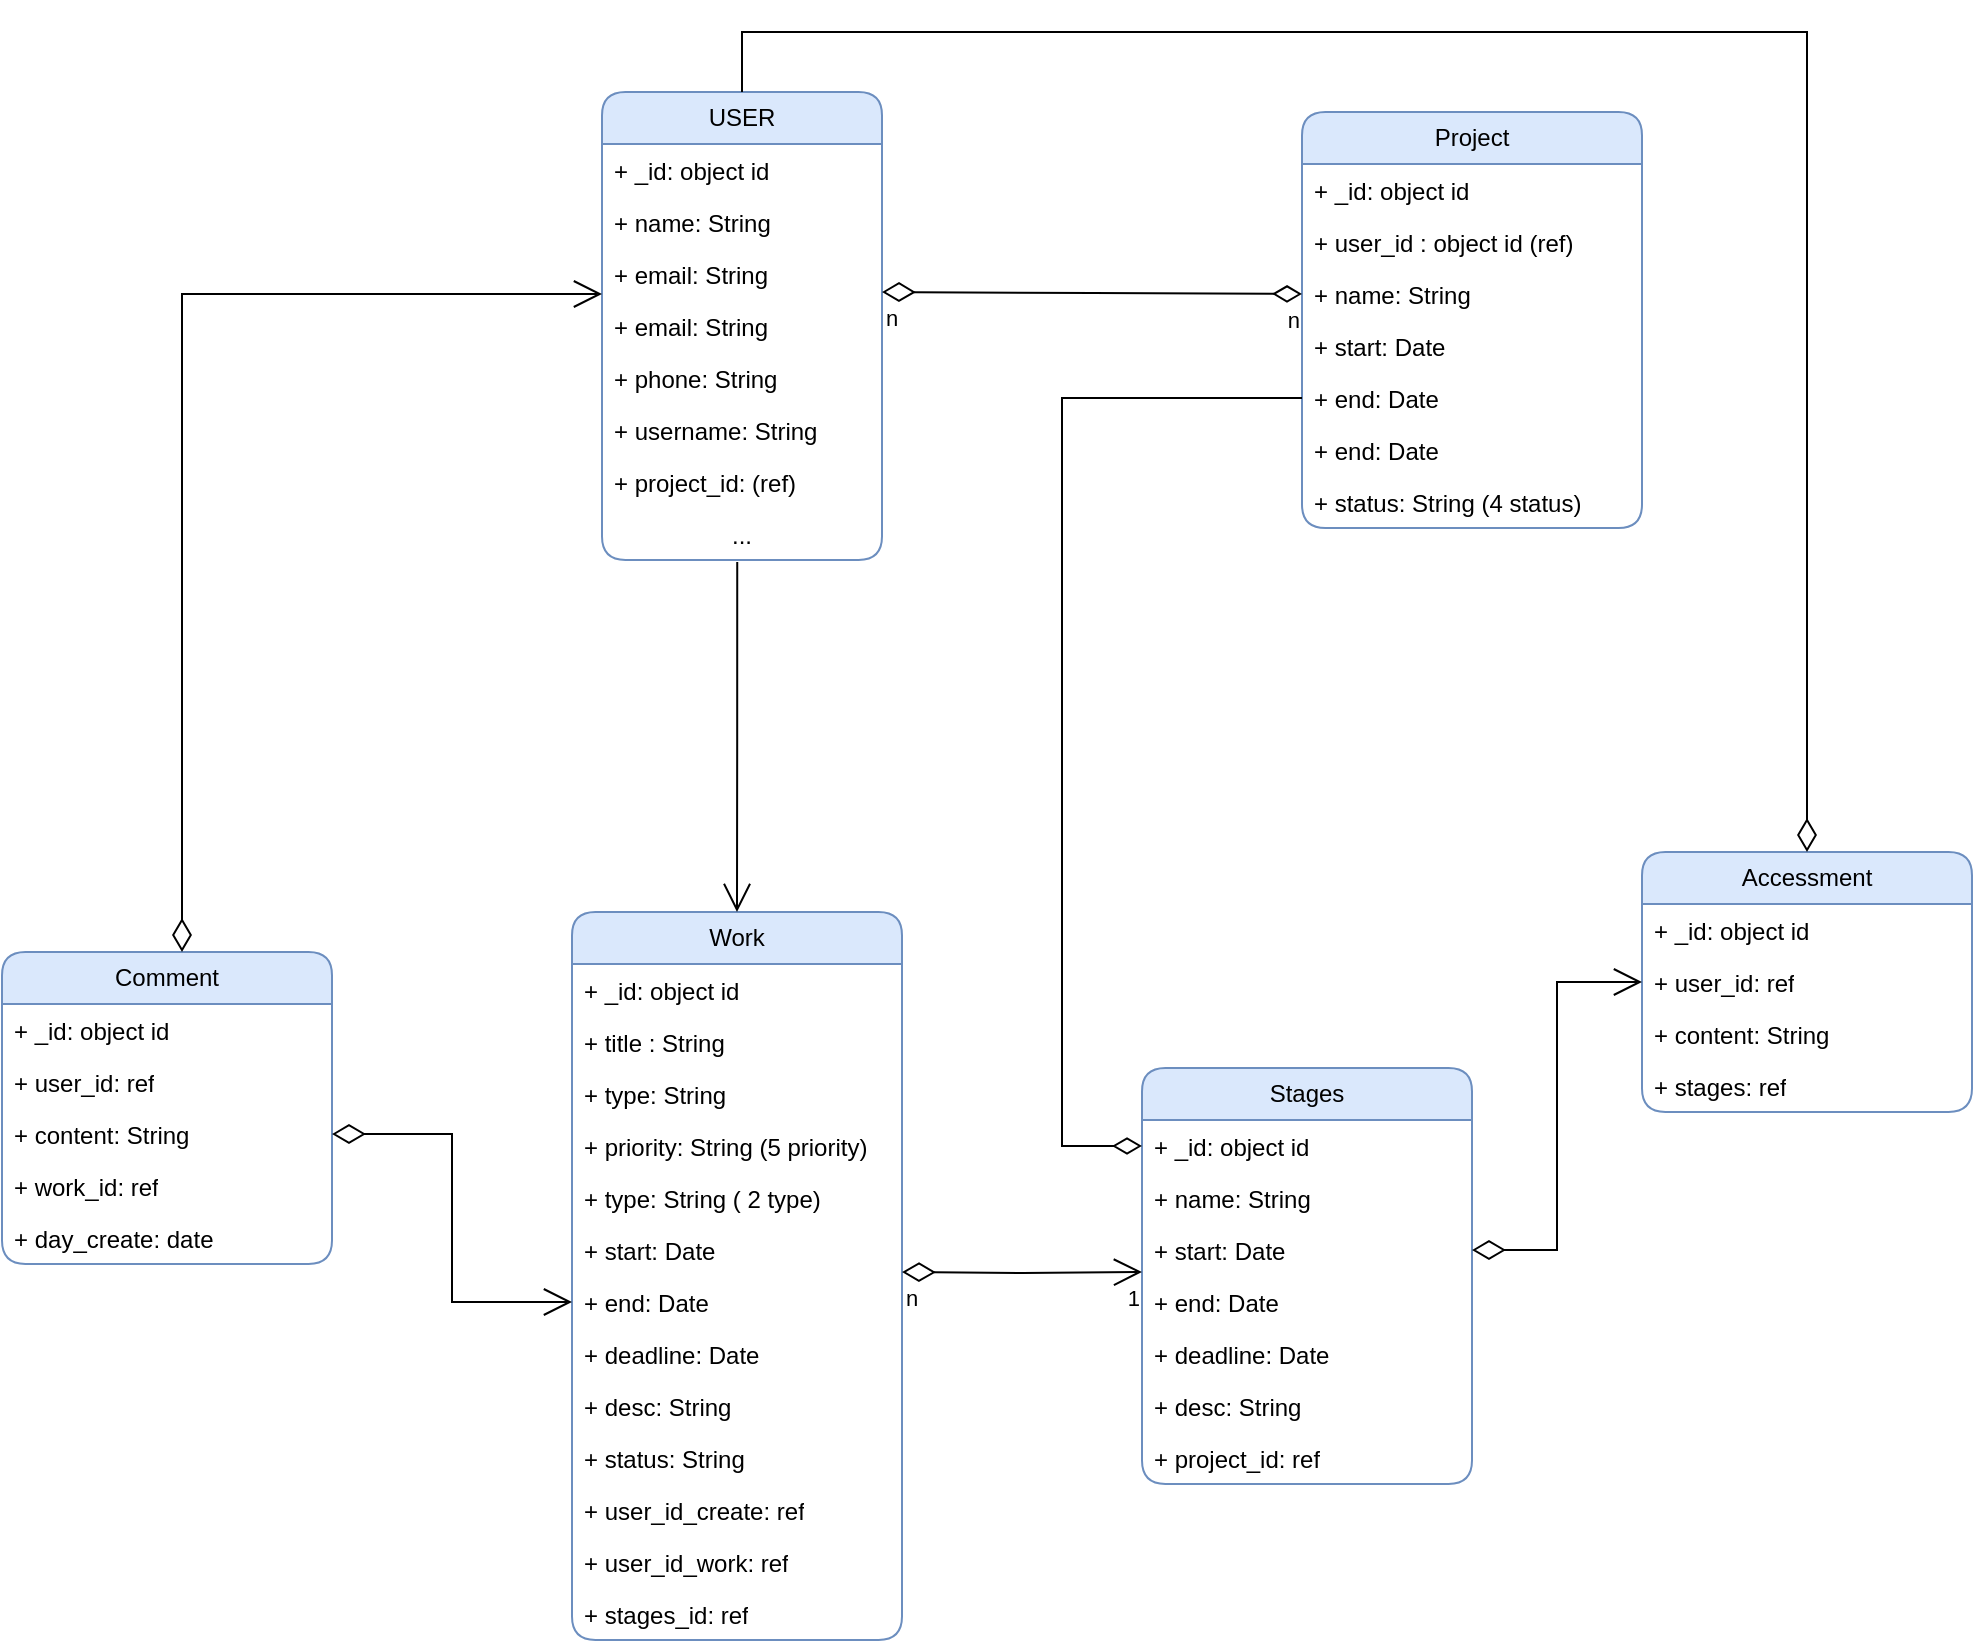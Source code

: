 <mxfile version="22.1.8" type="github">
  <diagram name="Trang-1" id="B-Z4fJsD4nCX6SHQaJ-v">
    <mxGraphModel dx="2577" dy="2097" grid="1" gridSize="10" guides="1" tooltips="1" connect="1" arrows="1" fold="1" page="1" pageScale="1" pageWidth="827" pageHeight="1169" math="0" shadow="0">
      <root>
        <mxCell id="0" />
        <mxCell id="1" parent="0" />
        <mxCell id="zbAOLoR1SOaJ92ZHvRIB-2" value="USER" style="swimlane;fontStyle=0;childLayout=stackLayout;horizontal=1;startSize=26;fillColor=#dae8fc;horizontalStack=0;resizeParent=1;resizeParentMax=0;resizeLast=0;collapsible=1;marginBottom=0;whiteSpace=wrap;html=1;strokeColor=#6c8ebf;perimeterSpacing=0;strokeWidth=1;gradientColor=none;swimlaneFillColor=none;rounded=1;swimlaneLine=1;" vertex="1" parent="1">
          <mxGeometry x="120" y="30" width="140" height="234" as="geometry" />
        </mxCell>
        <mxCell id="zbAOLoR1SOaJ92ZHvRIB-3" value="+ _id: object id" style="text;strokeColor=none;fillColor=none;align=left;verticalAlign=top;spacingLeft=4;spacingRight=4;overflow=hidden;rotatable=0;points=[[0,0.5],[1,0.5]];portConstraint=eastwest;whiteSpace=wrap;html=1;" vertex="1" parent="zbAOLoR1SOaJ92ZHvRIB-2">
          <mxGeometry y="26" width="140" height="26" as="geometry" />
        </mxCell>
        <mxCell id="zbAOLoR1SOaJ92ZHvRIB-4" value="+ name: String" style="text;strokeColor=none;fillColor=none;align=left;verticalAlign=top;spacingLeft=4;spacingRight=4;overflow=hidden;rotatable=0;points=[[0,0.5],[1,0.5]];portConstraint=eastwest;whiteSpace=wrap;html=1;" vertex="1" parent="zbAOLoR1SOaJ92ZHvRIB-2">
          <mxGeometry y="52" width="140" height="26" as="geometry" />
        </mxCell>
        <mxCell id="zbAOLoR1SOaJ92ZHvRIB-5" value="+ email: String" style="text;strokeColor=none;fillColor=none;align=left;verticalAlign=top;spacingLeft=4;spacingRight=4;overflow=hidden;rotatable=0;points=[[0,0.5],[1,0.5]];portConstraint=eastwest;whiteSpace=wrap;html=1;" vertex="1" parent="zbAOLoR1SOaJ92ZHvRIB-2">
          <mxGeometry y="78" width="140" height="26" as="geometry" />
        </mxCell>
        <mxCell id="zbAOLoR1SOaJ92ZHvRIB-22" value="+ email: String" style="text;strokeColor=none;fillColor=none;align=left;verticalAlign=top;spacingLeft=4;spacingRight=4;overflow=hidden;rotatable=0;points=[[0,0.5],[1,0.5]];portConstraint=eastwest;whiteSpace=wrap;html=1;" vertex="1" parent="zbAOLoR1SOaJ92ZHvRIB-2">
          <mxGeometry y="104" width="140" height="26" as="geometry" />
        </mxCell>
        <mxCell id="zbAOLoR1SOaJ92ZHvRIB-9" value="+ phone: String" style="text;strokeColor=none;fillColor=none;align=left;verticalAlign=top;spacingLeft=4;spacingRight=4;overflow=hidden;rotatable=0;points=[[0,0.5],[1,0.5]];portConstraint=eastwest;whiteSpace=wrap;html=1;" vertex="1" parent="zbAOLoR1SOaJ92ZHvRIB-2">
          <mxGeometry y="130" width="140" height="26" as="geometry" />
        </mxCell>
        <mxCell id="zbAOLoR1SOaJ92ZHvRIB-8" value="+ username: String" style="text;strokeColor=none;fillColor=none;align=left;verticalAlign=top;spacingLeft=4;spacingRight=4;overflow=hidden;rotatable=0;points=[[0,0.5],[1,0.5]];portConstraint=eastwest;whiteSpace=wrap;html=1;" vertex="1" parent="zbAOLoR1SOaJ92ZHvRIB-2">
          <mxGeometry y="156" width="140" height="26" as="geometry" />
        </mxCell>
        <mxCell id="zbAOLoR1SOaJ92ZHvRIB-10" value="+ project_id: (ref)" style="text;strokeColor=none;fillColor=none;align=left;verticalAlign=top;spacingLeft=4;spacingRight=4;overflow=hidden;rotatable=0;points=[[0,0.5],[1,0.5]];portConstraint=eastwest;whiteSpace=wrap;html=1;" vertex="1" parent="zbAOLoR1SOaJ92ZHvRIB-2">
          <mxGeometry y="182" width="140" height="26" as="geometry" />
        </mxCell>
        <mxCell id="zbAOLoR1SOaJ92ZHvRIB-18" value="..." style="text;strokeColor=none;fillColor=none;align=center;verticalAlign=top;spacingLeft=4;spacingRight=4;overflow=hidden;rotatable=0;points=[[0,0.5],[1,0.5]];portConstraint=eastwest;whiteSpace=wrap;html=1;" vertex="1" parent="zbAOLoR1SOaJ92ZHvRIB-2">
          <mxGeometry y="208" width="140" height="26" as="geometry" />
        </mxCell>
        <mxCell id="zbAOLoR1SOaJ92ZHvRIB-11" value="Project" style="swimlane;fontStyle=0;childLayout=stackLayout;horizontal=1;startSize=26;fillColor=#dae8fc;horizontalStack=0;resizeParent=1;resizeParentMax=0;resizeLast=0;collapsible=1;marginBottom=0;whiteSpace=wrap;html=1;strokeColor=#6c8ebf;rounded=1;" vertex="1" parent="1">
          <mxGeometry x="470" y="40" width="170" height="208" as="geometry" />
        </mxCell>
        <mxCell id="zbAOLoR1SOaJ92ZHvRIB-12" value="+ _id: object id" style="text;strokeColor=none;fillColor=none;align=left;verticalAlign=top;spacingLeft=4;spacingRight=4;overflow=hidden;rotatable=0;points=[[0,0.5],[1,0.5]];portConstraint=eastwest;whiteSpace=wrap;html=1;" vertex="1" parent="zbAOLoR1SOaJ92ZHvRIB-11">
          <mxGeometry y="26" width="170" height="26" as="geometry" />
        </mxCell>
        <mxCell id="zbAOLoR1SOaJ92ZHvRIB-13" value="+ user_id : object id (ref)" style="text;strokeColor=none;fillColor=none;align=left;verticalAlign=top;spacingLeft=4;spacingRight=4;overflow=hidden;rotatable=0;points=[[0,0.5],[1,0.5]];portConstraint=eastwest;whiteSpace=wrap;html=1;" vertex="1" parent="zbAOLoR1SOaJ92ZHvRIB-11">
          <mxGeometry y="52" width="170" height="26" as="geometry" />
        </mxCell>
        <mxCell id="zbAOLoR1SOaJ92ZHvRIB-14" value="+ name: String" style="text;strokeColor=none;fillColor=none;align=left;verticalAlign=top;spacingLeft=4;spacingRight=4;overflow=hidden;rotatable=0;points=[[0,0.5],[1,0.5]];portConstraint=eastwest;whiteSpace=wrap;html=1;" vertex="1" parent="zbAOLoR1SOaJ92ZHvRIB-11">
          <mxGeometry y="78" width="170" height="26" as="geometry" />
        </mxCell>
        <mxCell id="zbAOLoR1SOaJ92ZHvRIB-15" value="+ start: Date" style="text;strokeColor=none;fillColor=none;align=left;verticalAlign=top;spacingLeft=4;spacingRight=4;overflow=hidden;rotatable=0;points=[[0,0.5],[1,0.5]];portConstraint=eastwest;whiteSpace=wrap;html=1;" vertex="1" parent="zbAOLoR1SOaJ92ZHvRIB-11">
          <mxGeometry y="104" width="170" height="26" as="geometry" />
        </mxCell>
        <mxCell id="zbAOLoR1SOaJ92ZHvRIB-16" value="+ end: Date" style="text;strokeColor=none;fillColor=none;align=left;verticalAlign=top;spacingLeft=4;spacingRight=4;overflow=hidden;rotatable=0;points=[[0,0.5],[1,0.5]];portConstraint=eastwest;whiteSpace=wrap;html=1;" vertex="1" parent="zbAOLoR1SOaJ92ZHvRIB-11">
          <mxGeometry y="130" width="170" height="26" as="geometry" />
        </mxCell>
        <mxCell id="zbAOLoR1SOaJ92ZHvRIB-28" value="+ end: Date" style="text;strokeColor=none;fillColor=none;align=left;verticalAlign=top;spacingLeft=4;spacingRight=4;overflow=hidden;rotatable=0;points=[[0,0.5],[1,0.5]];portConstraint=eastwest;whiteSpace=wrap;html=1;" vertex="1" parent="zbAOLoR1SOaJ92ZHvRIB-11">
          <mxGeometry y="156" width="170" height="26" as="geometry" />
        </mxCell>
        <mxCell id="zbAOLoR1SOaJ92ZHvRIB-27" value="+ status: String (4 status)" style="text;strokeColor=none;fillColor=none;align=left;verticalAlign=top;spacingLeft=4;spacingRight=4;overflow=hidden;rotatable=0;points=[[0,0.5],[1,0.5]];portConstraint=eastwest;whiteSpace=wrap;html=1;" vertex="1" parent="zbAOLoR1SOaJ92ZHvRIB-11">
          <mxGeometry y="182" width="170" height="26" as="geometry" />
        </mxCell>
        <mxCell id="zbAOLoR1SOaJ92ZHvRIB-19" value="" style="endArrow=diamondThin;html=1;endSize=12;startArrow=diamondThin;startSize=14;startFill=0;edgeStyle=orthogonalEdgeStyle;rounded=0;entryX=0;entryY=0.5;entryDx=0;entryDy=0;endFill=0;" edge="1" parent="1" target="zbAOLoR1SOaJ92ZHvRIB-14">
          <mxGeometry relative="1" as="geometry">
            <mxPoint x="260" y="130" as="sourcePoint" />
            <mxPoint x="420" y="130" as="targetPoint" />
          </mxGeometry>
        </mxCell>
        <mxCell id="zbAOLoR1SOaJ92ZHvRIB-20" value="n" style="edgeLabel;resizable=0;html=1;align=left;verticalAlign=top;" connectable="0" vertex="1" parent="zbAOLoR1SOaJ92ZHvRIB-19">
          <mxGeometry x="-1" relative="1" as="geometry" />
        </mxCell>
        <mxCell id="zbAOLoR1SOaJ92ZHvRIB-21" value="n" style="edgeLabel;resizable=0;html=1;align=right;verticalAlign=top;" connectable="0" vertex="1" parent="zbAOLoR1SOaJ92ZHvRIB-19">
          <mxGeometry x="1" relative="1" as="geometry" />
        </mxCell>
        <mxCell id="zbAOLoR1SOaJ92ZHvRIB-29" value="Work" style="swimlane;fontStyle=0;childLayout=stackLayout;horizontal=1;startSize=26;fillColor=#dae8fc;horizontalStack=0;resizeParent=1;resizeParentMax=0;resizeLast=0;collapsible=1;marginBottom=0;whiteSpace=wrap;html=1;strokeColor=#6c8ebf;rounded=1;" vertex="1" parent="1">
          <mxGeometry x="105" y="440" width="165" height="364" as="geometry" />
        </mxCell>
        <mxCell id="zbAOLoR1SOaJ92ZHvRIB-30" value="+ _id: object id" style="text;strokeColor=none;fillColor=none;align=left;verticalAlign=top;spacingLeft=4;spacingRight=4;overflow=hidden;rotatable=0;points=[[0,0.5],[1,0.5]];portConstraint=eastwest;whiteSpace=wrap;html=1;" vertex="1" parent="zbAOLoR1SOaJ92ZHvRIB-29">
          <mxGeometry y="26" width="165" height="26" as="geometry" />
        </mxCell>
        <mxCell id="zbAOLoR1SOaJ92ZHvRIB-31" value="+ title : String" style="text;strokeColor=none;fillColor=none;align=left;verticalAlign=top;spacingLeft=4;spacingRight=4;overflow=hidden;rotatable=0;points=[[0,0.5],[1,0.5]];portConstraint=eastwest;whiteSpace=wrap;html=1;" vertex="1" parent="zbAOLoR1SOaJ92ZHvRIB-29">
          <mxGeometry y="52" width="165" height="26" as="geometry" />
        </mxCell>
        <mxCell id="zbAOLoR1SOaJ92ZHvRIB-32" value="+ type: String" style="text;strokeColor=none;fillColor=none;align=left;verticalAlign=top;spacingLeft=4;spacingRight=4;overflow=hidden;rotatable=0;points=[[0,0.5],[1,0.5]];portConstraint=eastwest;whiteSpace=wrap;html=1;" vertex="1" parent="zbAOLoR1SOaJ92ZHvRIB-29">
          <mxGeometry y="78" width="165" height="26" as="geometry" />
        </mxCell>
        <mxCell id="zbAOLoR1SOaJ92ZHvRIB-33" value="+ priority: String (5&amp;nbsp;priority)" style="text;strokeColor=none;fillColor=none;align=left;verticalAlign=top;spacingLeft=4;spacingRight=4;overflow=hidden;rotatable=0;points=[[0,0.5],[1,0.5]];portConstraint=eastwest;whiteSpace=wrap;html=1;" vertex="1" parent="zbAOLoR1SOaJ92ZHvRIB-29">
          <mxGeometry y="104" width="165" height="26" as="geometry" />
        </mxCell>
        <mxCell id="zbAOLoR1SOaJ92ZHvRIB-34" value="+ type: String ( 2 type)" style="text;strokeColor=none;fillColor=none;align=left;verticalAlign=top;spacingLeft=4;spacingRight=4;overflow=hidden;rotatable=0;points=[[0,0.5],[1,0.5]];portConstraint=eastwest;whiteSpace=wrap;html=1;" vertex="1" parent="zbAOLoR1SOaJ92ZHvRIB-29">
          <mxGeometry y="130" width="165" height="26" as="geometry" />
        </mxCell>
        <mxCell id="zbAOLoR1SOaJ92ZHvRIB-35" value="+ start: Date" style="text;strokeColor=none;fillColor=none;align=left;verticalAlign=top;spacingLeft=4;spacingRight=4;overflow=hidden;rotatable=0;points=[[0,0.5],[1,0.5]];portConstraint=eastwest;whiteSpace=wrap;html=1;" vertex="1" parent="zbAOLoR1SOaJ92ZHvRIB-29">
          <mxGeometry y="156" width="165" height="26" as="geometry" />
        </mxCell>
        <mxCell id="zbAOLoR1SOaJ92ZHvRIB-36" value="+ end: Date" style="text;strokeColor=none;fillColor=none;align=left;verticalAlign=top;spacingLeft=4;spacingRight=4;overflow=hidden;rotatable=0;points=[[0,0.5],[1,0.5]];portConstraint=eastwest;whiteSpace=wrap;html=1;" vertex="1" parent="zbAOLoR1SOaJ92ZHvRIB-29">
          <mxGeometry y="182" width="165" height="26" as="geometry" />
        </mxCell>
        <mxCell id="zbAOLoR1SOaJ92ZHvRIB-37" value="+ deadline: Date" style="text;strokeColor=none;fillColor=none;align=left;verticalAlign=top;spacingLeft=4;spacingRight=4;overflow=hidden;rotatable=0;points=[[0,0.5],[1,0.5]];portConstraint=eastwest;whiteSpace=wrap;html=1;" vertex="1" parent="zbAOLoR1SOaJ92ZHvRIB-29">
          <mxGeometry y="208" width="165" height="26" as="geometry" />
        </mxCell>
        <mxCell id="zbAOLoR1SOaJ92ZHvRIB-38" value="+ desc: String" style="text;strokeColor=none;fillColor=none;align=left;verticalAlign=top;spacingLeft=4;spacingRight=4;overflow=hidden;rotatable=0;points=[[0,0.5],[1,0.5]];portConstraint=eastwest;whiteSpace=wrap;html=1;" vertex="1" parent="zbAOLoR1SOaJ92ZHvRIB-29">
          <mxGeometry y="234" width="165" height="26" as="geometry" />
        </mxCell>
        <mxCell id="zbAOLoR1SOaJ92ZHvRIB-39" value="+ status: String" style="text;strokeColor=none;fillColor=none;align=left;verticalAlign=top;spacingLeft=4;spacingRight=4;overflow=hidden;rotatable=0;points=[[0,0.5],[1,0.5]];portConstraint=eastwest;whiteSpace=wrap;html=1;" vertex="1" parent="zbAOLoR1SOaJ92ZHvRIB-29">
          <mxGeometry y="260" width="165" height="26" as="geometry" />
        </mxCell>
        <mxCell id="zbAOLoR1SOaJ92ZHvRIB-40" value="+ user_id_create: ref" style="text;strokeColor=none;fillColor=none;align=left;verticalAlign=top;spacingLeft=4;spacingRight=4;overflow=hidden;rotatable=0;points=[[0,0.5],[1,0.5]];portConstraint=eastwest;whiteSpace=wrap;html=1;" vertex="1" parent="zbAOLoR1SOaJ92ZHvRIB-29">
          <mxGeometry y="286" width="165" height="26" as="geometry" />
        </mxCell>
        <mxCell id="zbAOLoR1SOaJ92ZHvRIB-41" value="+ user_id_work: ref" style="text;strokeColor=none;fillColor=none;align=left;verticalAlign=top;spacingLeft=4;spacingRight=4;overflow=hidden;rotatable=0;points=[[0,0.5],[1,0.5]];portConstraint=eastwest;whiteSpace=wrap;html=1;" vertex="1" parent="zbAOLoR1SOaJ92ZHvRIB-29">
          <mxGeometry y="312" width="165" height="26" as="geometry" />
        </mxCell>
        <mxCell id="zbAOLoR1SOaJ92ZHvRIB-90" value="+ stages_id: ref" style="text;strokeColor=none;fillColor=none;align=left;verticalAlign=top;spacingLeft=4;spacingRight=4;overflow=hidden;rotatable=0;points=[[0,0.5],[1,0.5]];portConstraint=eastwest;whiteSpace=wrap;html=1;" vertex="1" parent="zbAOLoR1SOaJ92ZHvRIB-29">
          <mxGeometry y="338" width="165" height="26" as="geometry" />
        </mxCell>
        <mxCell id="zbAOLoR1SOaJ92ZHvRIB-52" value="" style="endArrow=open;html=1;endSize=12;startArrow=none;startSize=14;startFill=0;edgeStyle=orthogonalEdgeStyle;rounded=0;exitX=0.483;exitY=1.038;exitDx=0;exitDy=0;exitPerimeter=0;entryX=0.5;entryY=0;entryDx=0;entryDy=0;" edge="1" parent="1" source="zbAOLoR1SOaJ92ZHvRIB-18" target="zbAOLoR1SOaJ92ZHvRIB-29">
          <mxGeometry relative="1" as="geometry">
            <mxPoint x="230" y="390" as="sourcePoint" />
            <mxPoint x="188" y="400" as="targetPoint" />
          </mxGeometry>
        </mxCell>
        <mxCell id="zbAOLoR1SOaJ92ZHvRIB-55" value="Stages" style="swimlane;fontStyle=0;childLayout=stackLayout;horizontal=1;startSize=26;fillColor=#dae8fc;horizontalStack=0;resizeParent=1;resizeParentMax=0;resizeLast=0;collapsible=1;marginBottom=0;whiteSpace=wrap;html=1;strokeColor=#6c8ebf;rounded=1;" vertex="1" parent="1">
          <mxGeometry x="390" y="518" width="165" height="208" as="geometry" />
        </mxCell>
        <mxCell id="zbAOLoR1SOaJ92ZHvRIB-56" value="+ _id: object id" style="text;strokeColor=none;fillColor=none;align=left;verticalAlign=top;spacingLeft=4;spacingRight=4;overflow=hidden;rotatable=0;points=[[0,0.5],[1,0.5]];portConstraint=eastwest;whiteSpace=wrap;html=1;" vertex="1" parent="zbAOLoR1SOaJ92ZHvRIB-55">
          <mxGeometry y="26" width="165" height="26" as="geometry" />
        </mxCell>
        <mxCell id="zbAOLoR1SOaJ92ZHvRIB-57" value="+ name: String&lt;br&gt;" style="text;strokeColor=none;fillColor=none;align=left;verticalAlign=top;spacingLeft=4;spacingRight=4;overflow=hidden;rotatable=0;points=[[0,0.5],[1,0.5]];portConstraint=eastwest;whiteSpace=wrap;html=1;" vertex="1" parent="zbAOLoR1SOaJ92ZHvRIB-55">
          <mxGeometry y="52" width="165" height="26" as="geometry" />
        </mxCell>
        <mxCell id="zbAOLoR1SOaJ92ZHvRIB-61" value="+ start: Date" style="text;strokeColor=none;fillColor=none;align=left;verticalAlign=top;spacingLeft=4;spacingRight=4;overflow=hidden;rotatable=0;points=[[0,0.5],[1,0.5]];portConstraint=eastwest;whiteSpace=wrap;html=1;" vertex="1" parent="zbAOLoR1SOaJ92ZHvRIB-55">
          <mxGeometry y="78" width="165" height="26" as="geometry" />
        </mxCell>
        <mxCell id="zbAOLoR1SOaJ92ZHvRIB-62" value="+ end: Date" style="text;strokeColor=none;fillColor=none;align=left;verticalAlign=top;spacingLeft=4;spacingRight=4;overflow=hidden;rotatable=0;points=[[0,0.5],[1,0.5]];portConstraint=eastwest;whiteSpace=wrap;html=1;" vertex="1" parent="zbAOLoR1SOaJ92ZHvRIB-55">
          <mxGeometry y="104" width="165" height="26" as="geometry" />
        </mxCell>
        <mxCell id="zbAOLoR1SOaJ92ZHvRIB-63" value="+ deadline: Date" style="text;strokeColor=none;fillColor=none;align=left;verticalAlign=top;spacingLeft=4;spacingRight=4;overflow=hidden;rotatable=0;points=[[0,0.5],[1,0.5]];portConstraint=eastwest;whiteSpace=wrap;html=1;" vertex="1" parent="zbAOLoR1SOaJ92ZHvRIB-55">
          <mxGeometry y="130" width="165" height="26" as="geometry" />
        </mxCell>
        <mxCell id="zbAOLoR1SOaJ92ZHvRIB-64" value="+ desc: String" style="text;strokeColor=none;fillColor=none;align=left;verticalAlign=top;spacingLeft=4;spacingRight=4;overflow=hidden;rotatable=0;points=[[0,0.5],[1,0.5]];portConstraint=eastwest;whiteSpace=wrap;html=1;" vertex="1" parent="zbAOLoR1SOaJ92ZHvRIB-55">
          <mxGeometry y="156" width="165" height="26" as="geometry" />
        </mxCell>
        <mxCell id="zbAOLoR1SOaJ92ZHvRIB-89" value="+ project_id: ref" style="text;strokeColor=none;fillColor=none;align=left;verticalAlign=top;spacingLeft=4;spacingRight=4;overflow=hidden;rotatable=0;points=[[0,0.5],[1,0.5]];portConstraint=eastwest;whiteSpace=wrap;html=1;" vertex="1" parent="zbAOLoR1SOaJ92ZHvRIB-55">
          <mxGeometry y="182" width="165" height="26" as="geometry" />
        </mxCell>
        <mxCell id="zbAOLoR1SOaJ92ZHvRIB-68" value="" style="endArrow=open;html=1;endSize=12;startArrow=diamondThin;startSize=14;startFill=0;edgeStyle=orthogonalEdgeStyle;rounded=0;entryX=0;entryY=0.923;entryDx=0;entryDy=0;entryPerimeter=0;" edge="1" parent="1" target="zbAOLoR1SOaJ92ZHvRIB-61">
          <mxGeometry relative="1" as="geometry">
            <mxPoint x="270" y="620" as="sourcePoint" />
            <mxPoint x="430" y="620" as="targetPoint" />
          </mxGeometry>
        </mxCell>
        <mxCell id="zbAOLoR1SOaJ92ZHvRIB-69" value="n" style="edgeLabel;resizable=0;html=1;align=left;verticalAlign=top;" connectable="0" vertex="1" parent="zbAOLoR1SOaJ92ZHvRIB-68">
          <mxGeometry x="-1" relative="1" as="geometry" />
        </mxCell>
        <mxCell id="zbAOLoR1SOaJ92ZHvRIB-70" value="1" style="edgeLabel;resizable=0;html=1;align=right;verticalAlign=top;" connectable="0" vertex="1" parent="zbAOLoR1SOaJ92ZHvRIB-68">
          <mxGeometry x="1" relative="1" as="geometry" />
        </mxCell>
        <mxCell id="zbAOLoR1SOaJ92ZHvRIB-71" value="Accessment" style="swimlane;fontStyle=0;childLayout=stackLayout;horizontal=1;startSize=26;fillColor=#dae8fc;horizontalStack=0;resizeParent=1;resizeParentMax=0;resizeLast=0;collapsible=1;marginBottom=0;whiteSpace=wrap;html=1;strokeColor=#6c8ebf;rounded=1;" vertex="1" parent="1">
          <mxGeometry x="640" y="410" width="165" height="130" as="geometry" />
        </mxCell>
        <mxCell id="zbAOLoR1SOaJ92ZHvRIB-72" value="+ _id: object id" style="text;strokeColor=none;fillColor=none;align=left;verticalAlign=top;spacingLeft=4;spacingRight=4;overflow=hidden;rotatable=0;points=[[0,0.5],[1,0.5]];portConstraint=eastwest;whiteSpace=wrap;html=1;" vertex="1" parent="zbAOLoR1SOaJ92ZHvRIB-71">
          <mxGeometry y="26" width="165" height="26" as="geometry" />
        </mxCell>
        <mxCell id="zbAOLoR1SOaJ92ZHvRIB-73" value="+ user_id: ref" style="text;strokeColor=none;fillColor=none;align=left;verticalAlign=top;spacingLeft=4;spacingRight=4;overflow=hidden;rotatable=0;points=[[0,0.5],[1,0.5]];portConstraint=eastwest;whiteSpace=wrap;html=1;" vertex="1" parent="zbAOLoR1SOaJ92ZHvRIB-71">
          <mxGeometry y="52" width="165" height="26" as="geometry" />
        </mxCell>
        <mxCell id="zbAOLoR1SOaJ92ZHvRIB-74" value="+ content: String" style="text;strokeColor=none;fillColor=none;align=left;verticalAlign=top;spacingLeft=4;spacingRight=4;overflow=hidden;rotatable=0;points=[[0,0.5],[1,0.5]];portConstraint=eastwest;whiteSpace=wrap;html=1;" vertex="1" parent="zbAOLoR1SOaJ92ZHvRIB-71">
          <mxGeometry y="78" width="165" height="26" as="geometry" />
        </mxCell>
        <mxCell id="zbAOLoR1SOaJ92ZHvRIB-91" value="+ stages: ref" style="text;strokeColor=none;fillColor=none;align=left;verticalAlign=top;spacingLeft=4;spacingRight=4;overflow=hidden;rotatable=0;points=[[0,0.5],[1,0.5]];portConstraint=eastwest;whiteSpace=wrap;html=1;" vertex="1" parent="zbAOLoR1SOaJ92ZHvRIB-71">
          <mxGeometry y="104" width="165" height="26" as="geometry" />
        </mxCell>
        <mxCell id="zbAOLoR1SOaJ92ZHvRIB-81" value="" style="endArrow=open;endFill=0;endSize=12;html=1;rounded=0;edgeStyle=orthogonalEdgeStyle;entryX=0;entryY=0.5;entryDx=0;entryDy=0;startArrow=diamondThin;startFill=0;exitX=1;exitY=0.5;exitDx=0;exitDy=0;startSize=14;" edge="1" parent="1" source="zbAOLoR1SOaJ92ZHvRIB-61" target="zbAOLoR1SOaJ92ZHvRIB-73">
          <mxGeometry width="160" relative="1" as="geometry">
            <mxPoint x="670" y="609" as="sourcePoint" />
            <mxPoint x="860" y="600" as="targetPoint" />
          </mxGeometry>
        </mxCell>
        <mxCell id="zbAOLoR1SOaJ92ZHvRIB-88" value="" style="endArrow=diamondThin;endFill=0;endSize=12;html=1;rounded=0;edgeStyle=orthogonalEdgeStyle;entryX=0;entryY=0.5;entryDx=0;entryDy=0;exitX=0;exitY=0.5;exitDx=0;exitDy=0;" edge="1" parent="1" source="zbAOLoR1SOaJ92ZHvRIB-16" target="zbAOLoR1SOaJ92ZHvRIB-56">
          <mxGeometry width="160" relative="1" as="geometry">
            <mxPoint x="459.94" y="183" as="sourcePoint" />
            <mxPoint x="379.94" y="557" as="targetPoint" />
            <Array as="points">
              <mxPoint x="350" y="183" />
              <mxPoint x="350" y="557" />
            </Array>
          </mxGeometry>
        </mxCell>
        <mxCell id="zbAOLoR1SOaJ92ZHvRIB-92" value="" style="endArrow=diamondThin;endFill=0;endSize=14;html=1;rounded=0;edgeStyle=orthogonalEdgeStyle;exitX=0.5;exitY=0;exitDx=0;exitDy=0;entryX=0.5;entryY=0;entryDx=0;entryDy=0;" edge="1" parent="1" source="zbAOLoR1SOaJ92ZHvRIB-2" target="zbAOLoR1SOaJ92ZHvRIB-71">
          <mxGeometry width="160" relative="1" as="geometry">
            <mxPoint x="510" y="60" as="sourcePoint" />
            <mxPoint x="670" y="60" as="targetPoint" />
            <Array as="points">
              <mxPoint x="190" />
              <mxPoint x="723" />
            </Array>
          </mxGeometry>
        </mxCell>
        <mxCell id="zbAOLoR1SOaJ92ZHvRIB-93" value="Comment" style="swimlane;fontStyle=0;childLayout=stackLayout;horizontal=1;startSize=26;fillColor=#dae8fc;horizontalStack=0;resizeParent=1;resizeParentMax=0;resizeLast=0;collapsible=1;marginBottom=0;whiteSpace=wrap;html=1;strokeColor=#6c8ebf;rounded=1;" vertex="1" parent="1">
          <mxGeometry x="-180" y="460" width="165" height="156" as="geometry" />
        </mxCell>
        <mxCell id="zbAOLoR1SOaJ92ZHvRIB-94" value="+ _id: object id" style="text;strokeColor=none;fillColor=none;align=left;verticalAlign=top;spacingLeft=4;spacingRight=4;overflow=hidden;rotatable=0;points=[[0,0.5],[1,0.5]];portConstraint=eastwest;whiteSpace=wrap;html=1;" vertex="1" parent="zbAOLoR1SOaJ92ZHvRIB-93">
          <mxGeometry y="26" width="165" height="26" as="geometry" />
        </mxCell>
        <mxCell id="zbAOLoR1SOaJ92ZHvRIB-95" value="+ user_id: ref" style="text;strokeColor=none;fillColor=none;align=left;verticalAlign=top;spacingLeft=4;spacingRight=4;overflow=hidden;rotatable=0;points=[[0,0.5],[1,0.5]];portConstraint=eastwest;whiteSpace=wrap;html=1;" vertex="1" parent="zbAOLoR1SOaJ92ZHvRIB-93">
          <mxGeometry y="52" width="165" height="26" as="geometry" />
        </mxCell>
        <mxCell id="zbAOLoR1SOaJ92ZHvRIB-96" value="+ content: String" style="text;strokeColor=none;fillColor=none;align=left;verticalAlign=top;spacingLeft=4;spacingRight=4;overflow=hidden;rotatable=0;points=[[0,0.5],[1,0.5]];portConstraint=eastwest;whiteSpace=wrap;html=1;" vertex="1" parent="zbAOLoR1SOaJ92ZHvRIB-93">
          <mxGeometry y="78" width="165" height="26" as="geometry" />
        </mxCell>
        <mxCell id="zbAOLoR1SOaJ92ZHvRIB-97" value="+ work_id: ref" style="text;strokeColor=none;fillColor=none;align=left;verticalAlign=top;spacingLeft=4;spacingRight=4;overflow=hidden;rotatable=0;points=[[0,0.5],[1,0.5]];portConstraint=eastwest;whiteSpace=wrap;html=1;" vertex="1" parent="zbAOLoR1SOaJ92ZHvRIB-93">
          <mxGeometry y="104" width="165" height="26" as="geometry" />
        </mxCell>
        <mxCell id="zbAOLoR1SOaJ92ZHvRIB-102" value="+ day_create: date" style="text;strokeColor=none;fillColor=none;align=left;verticalAlign=top;spacingLeft=4;spacingRight=4;overflow=hidden;rotatable=0;points=[[0,0.5],[1,0.5]];portConstraint=eastwest;whiteSpace=wrap;html=1;" vertex="1" parent="zbAOLoR1SOaJ92ZHvRIB-93">
          <mxGeometry y="130" width="165" height="26" as="geometry" />
        </mxCell>
        <mxCell id="zbAOLoR1SOaJ92ZHvRIB-101" value="" style="endArrow=open;endFill=1;endSize=12;html=1;rounded=0;edgeStyle=orthogonalEdgeStyle;entryX=0;entryY=0.5;entryDx=0;entryDy=0;exitX=1;exitY=0.5;exitDx=0;exitDy=0;startArrow=diamondThin;startFill=0;startSize=14;" edge="1" parent="1" source="zbAOLoR1SOaJ92ZHvRIB-96" target="zbAOLoR1SOaJ92ZHvRIB-36">
          <mxGeometry width="160" relative="1" as="geometry">
            <mxPoint x="-50" y="500" as="sourcePoint" />
            <mxPoint x="110" y="500" as="targetPoint" />
          </mxGeometry>
        </mxCell>
        <mxCell id="zbAOLoR1SOaJ92ZHvRIB-103" value="" style="endArrow=open;endFill=1;endSize=12;html=1;rounded=0;edgeStyle=orthogonalEdgeStyle;exitX=0.75;exitY=0;exitDx=0;exitDy=0;startArrow=diamondThin;startFill=0;startSize=14;" edge="1" parent="1">
          <mxGeometry width="160" relative="1" as="geometry">
            <mxPoint x="-90" y="460" as="sourcePoint" />
            <mxPoint x="120" y="131" as="targetPoint" />
            <Array as="points">
              <mxPoint x="-90" y="131" />
            </Array>
          </mxGeometry>
        </mxCell>
      </root>
    </mxGraphModel>
  </diagram>
</mxfile>
